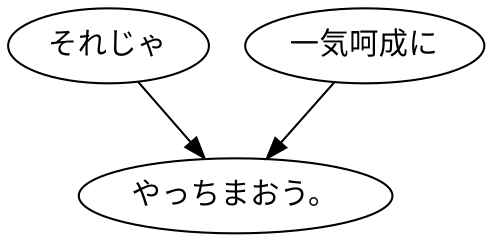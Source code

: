 digraph graph7801 {
	node0 [label="それじゃ"];
	node1 [label="一気呵成に"];
	node2 [label="やっちまおう。"];
	node0 -> node2;
	node1 -> node2;
}

